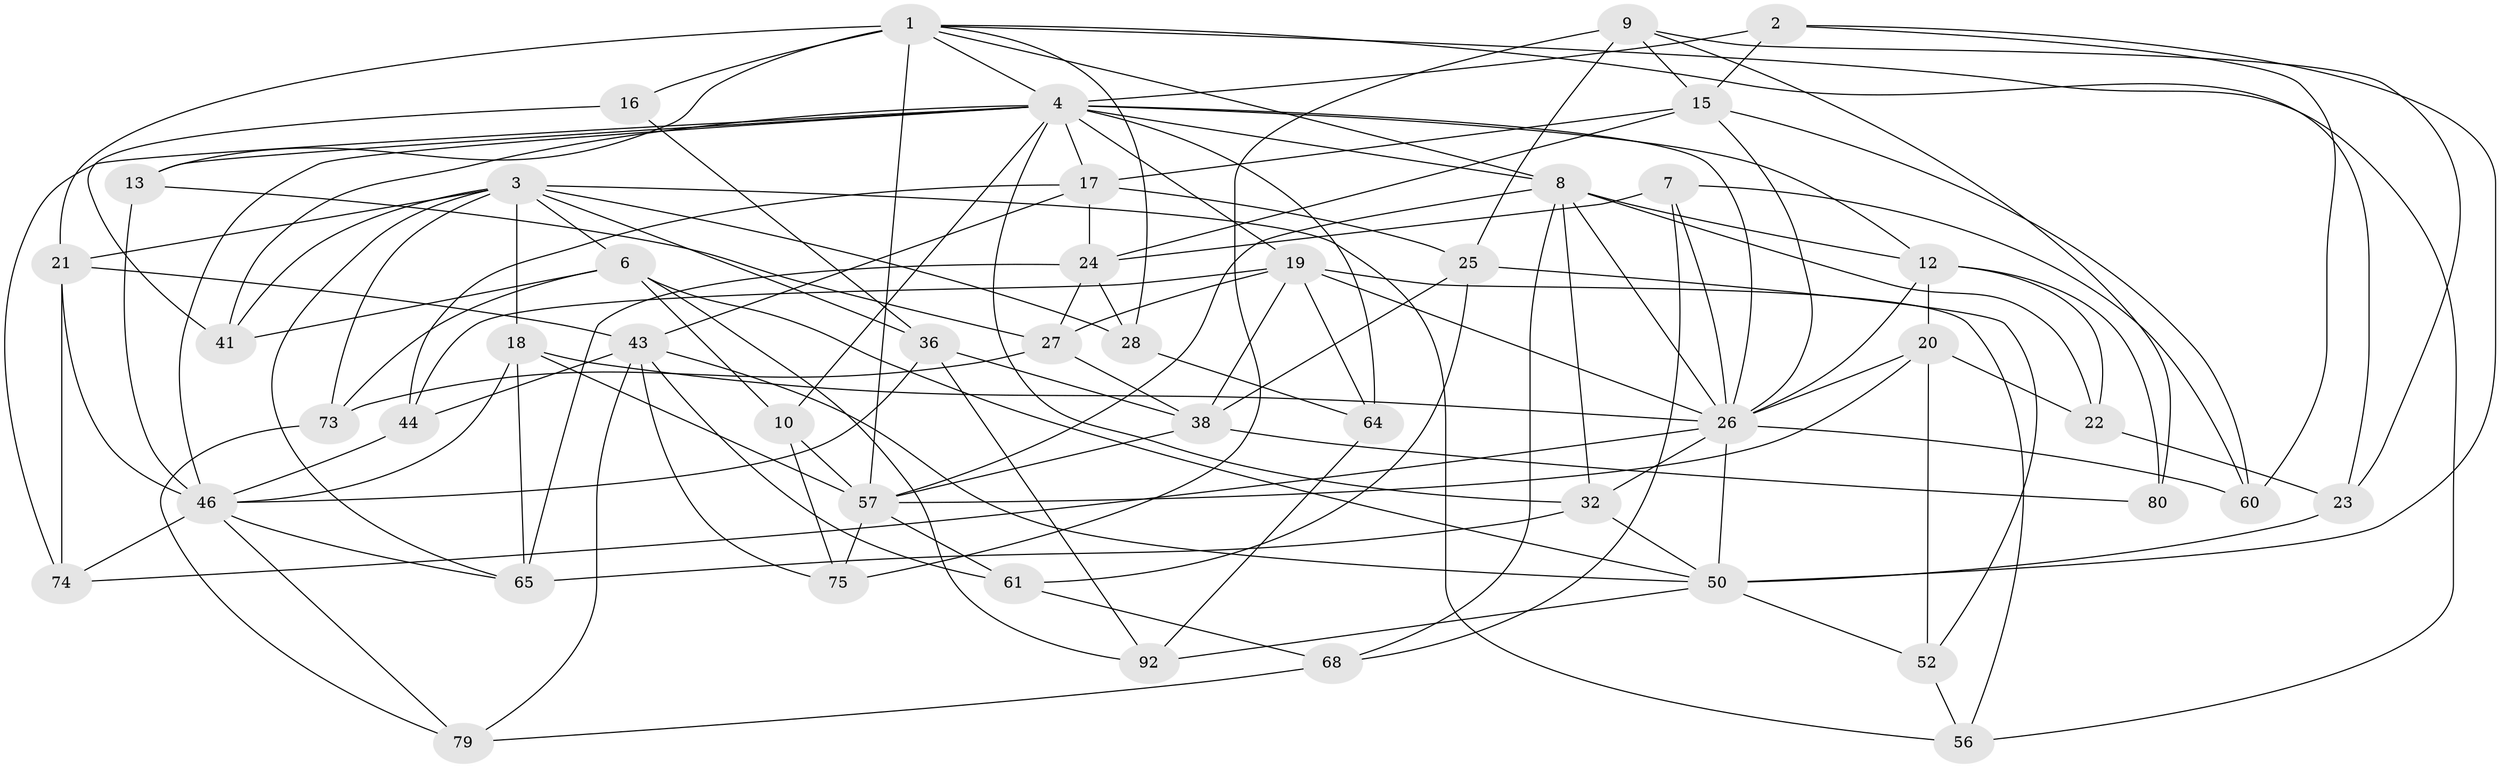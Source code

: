// original degree distribution, {4: 1.0}
// Generated by graph-tools (version 1.1) at 2025/16/03/09/25 04:16:30]
// undirected, 47 vertices, 129 edges
graph export_dot {
graph [start="1"]
  node [color=gray90,style=filled];
  1 [super="+54+91+30"];
  2;
  3 [super="+45+78+82"];
  4 [super="+14+5+31"];
  6 [super="+55"];
  7;
  8 [super="+62+33"];
  9 [super="+11"];
  10;
  12 [super="+51"];
  13;
  15 [super="+76"];
  16;
  17 [super="+93"];
  18 [super="+37"];
  19 [super="+40+59"];
  20 [super="+66"];
  21 [super="+90"];
  22;
  23;
  24 [super="+39"];
  25 [super="+81"];
  26 [super="+71+42+35"];
  27 [super="+29"];
  28;
  32 [super="+85"];
  36 [super="+48"];
  38 [super="+53+63"];
  41;
  43 [super="+47"];
  44;
  46 [super="+49+69"];
  50 [super="+77+67"];
  52;
  56;
  57 [super="+84"];
  60;
  61;
  64;
  65 [super="+88"];
  68;
  73;
  74;
  75;
  79;
  80;
  92;
  1 -- 21;
  1 -- 16 [weight=2];
  1 -- 13;
  1 -- 57;
  1 -- 8;
  1 -- 56;
  1 -- 28;
  1 -- 23;
  1 -- 4;
  2 -- 15;
  2 -- 60;
  2 -- 50;
  2 -- 4;
  3 -- 41;
  3 -- 65;
  3 -- 18 [weight=2];
  3 -- 21;
  3 -- 73;
  3 -- 36;
  3 -- 56;
  3 -- 28;
  3 -- 6;
  4 -- 32;
  4 -- 74;
  4 -- 13;
  4 -- 46 [weight=2];
  4 -- 64;
  4 -- 8;
  4 -- 41;
  4 -- 19 [weight=2];
  4 -- 26;
  4 -- 17;
  4 -- 10;
  4 -- 12;
  6 -- 10;
  6 -- 73;
  6 -- 41;
  6 -- 92;
  6 -- 50;
  7 -- 24;
  7 -- 60;
  7 -- 68;
  7 -- 26;
  8 -- 68;
  8 -- 22;
  8 -- 26;
  8 -- 57;
  8 -- 32;
  8 -- 12;
  9 -- 23;
  9 -- 15;
  9 -- 80;
  9 -- 75;
  9 -- 25 [weight=2];
  10 -- 75;
  10 -- 57;
  12 -- 20 [weight=2];
  12 -- 80 [weight=2];
  12 -- 22;
  12 -- 26;
  13 -- 27;
  13 -- 46;
  15 -- 26;
  15 -- 24;
  15 -- 17;
  15 -- 60;
  16 -- 41;
  16 -- 36;
  17 -- 43;
  17 -- 24;
  17 -- 25;
  17 -- 44;
  18 -- 65;
  18 -- 46;
  18 -- 26;
  18 -- 57;
  19 -- 64;
  19 -- 56;
  19 -- 27;
  19 -- 44;
  19 -- 26;
  19 -- 38;
  20 -- 52;
  20 -- 22;
  20 -- 26;
  20 -- 57;
  21 -- 74;
  21 -- 46;
  21 -- 43 [weight=2];
  22 -- 23;
  23 -- 50;
  24 -- 28;
  24 -- 65;
  24 -- 27;
  25 -- 61;
  25 -- 38;
  25 -- 52;
  26 -- 50;
  26 -- 32;
  26 -- 60;
  26 -- 74;
  27 -- 38 [weight=2];
  27 -- 73;
  28 -- 64;
  32 -- 65 [weight=2];
  32 -- 50;
  36 -- 46;
  36 -- 38 [weight=2];
  36 -- 92;
  38 -- 57;
  38 -- 80;
  43 -- 61;
  43 -- 44;
  43 -- 50;
  43 -- 75;
  43 -- 79;
  44 -- 46;
  46 -- 74;
  46 -- 79;
  46 -- 65;
  50 -- 52;
  50 -- 92;
  52 -- 56;
  57 -- 75;
  57 -- 61;
  61 -- 68;
  64 -- 92;
  68 -- 79;
  73 -- 79;
}
